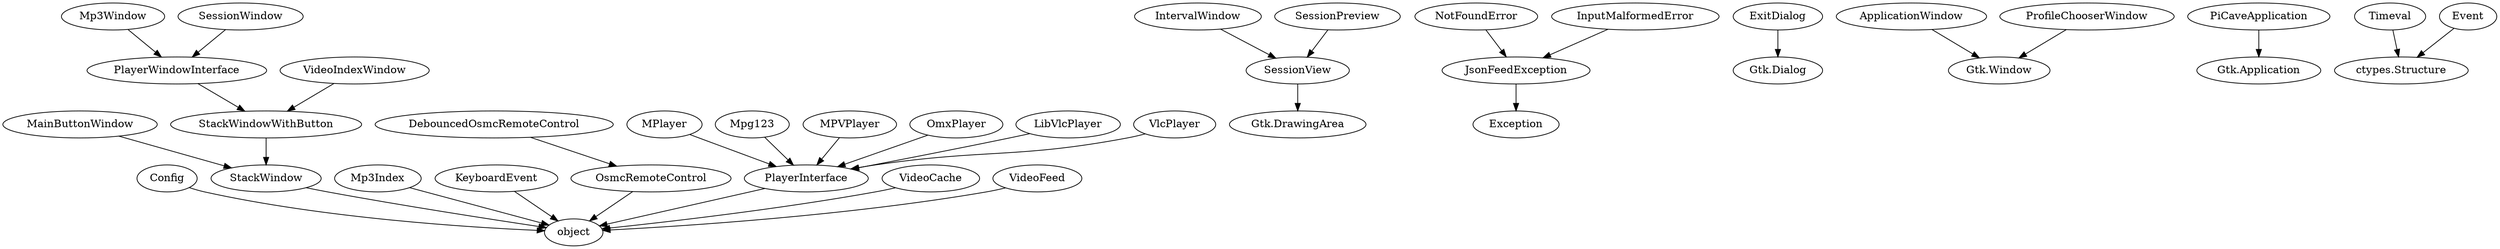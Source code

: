 digraph G {
"Config" -> "object"
"IntervalWindow" -> "SessionView"
"JsonFeedException" -> "Exception"
"NotFoundError" -> "JsonFeedException"
"InputMalformedError" -> "JsonFeedException"
"ExitDialog" -> "Gtk.Dialog"
"ApplicationWindow" -> "Gtk.Window"
"PiCaveApplication" -> "Gtk.Application"
"MainButtonWindow" -> "StackWindow"
"Mp3Index" -> "object"
"Mp3Window" -> "PlayerWindowInterface"
"Timeval" -> "ctypes.Structure"
"Event" -> "ctypes.Structure"
"KeyboardEvent" -> "object"
"OsmcRemoteControl" -> "object"
"DebouncedOsmcRemoteControl" -> "OsmcRemoteControl"
"PlayerInterface" -> "object"
"MPlayer" -> "PlayerInterface"
"Mpg123" -> "PlayerInterface"
"MPVPlayer" -> "PlayerInterface"
"OmxPlayer" -> "PlayerInterface"
"LibVlcPlayer" -> "PlayerInterface"
"VlcPlayer" -> "PlayerInterface"
"ProfileChooserWindow" -> "Gtk.Window"
"SessionPreview" -> "SessionView"
"SessionView" -> "Gtk.DrawingArea"
"SessionWindow" -> "PlayerWindowInterface"
"StackWindow" -> "object"
"StackWindowWithButton" -> "StackWindow"
"VideoCache" -> "object"
"VideoFeed" -> "object"
"VideoIndexWindow" -> "StackWindowWithButton"
"PlayerWindowInterface" -> "StackWindowWithButton"
}
